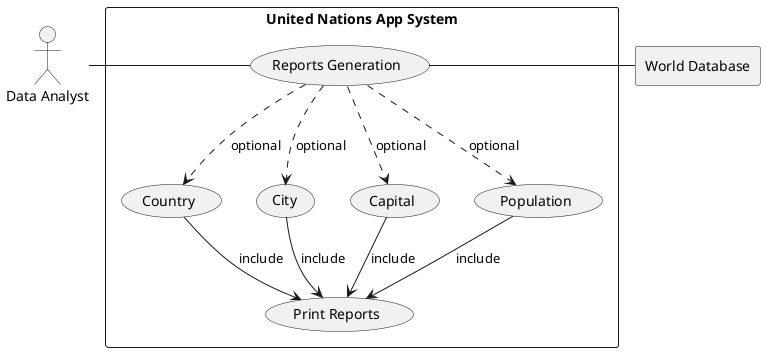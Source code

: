 @startuml

actor OW as "Data Analyst"

rectangle "World Database"

rectangle "United Nations App System" {
    usecase UC1 as "Reports Generation"
    usecase UC1.1 as "Country"
    usecase UC1.2 as "City"
    usecase UC1.3 as "Capital"
    usecase UC1.4 as "Population"

    usecase UCa as "Print Reports"

    OW - UC1
    UC1  ..> UC1.1 : optional
        UC1.1 --> UCa : include
    UC1  ..> UC1.2 : optional
        UC1.2 --> UCa : include
    UC1  ..> UC1.3 : optional
        UC1.3 --> UCa : include
    UC1  ..> UC1.4 : optional
        UC1.4 --> UCa : include

    UC1  - "World Database"
}

@enduml